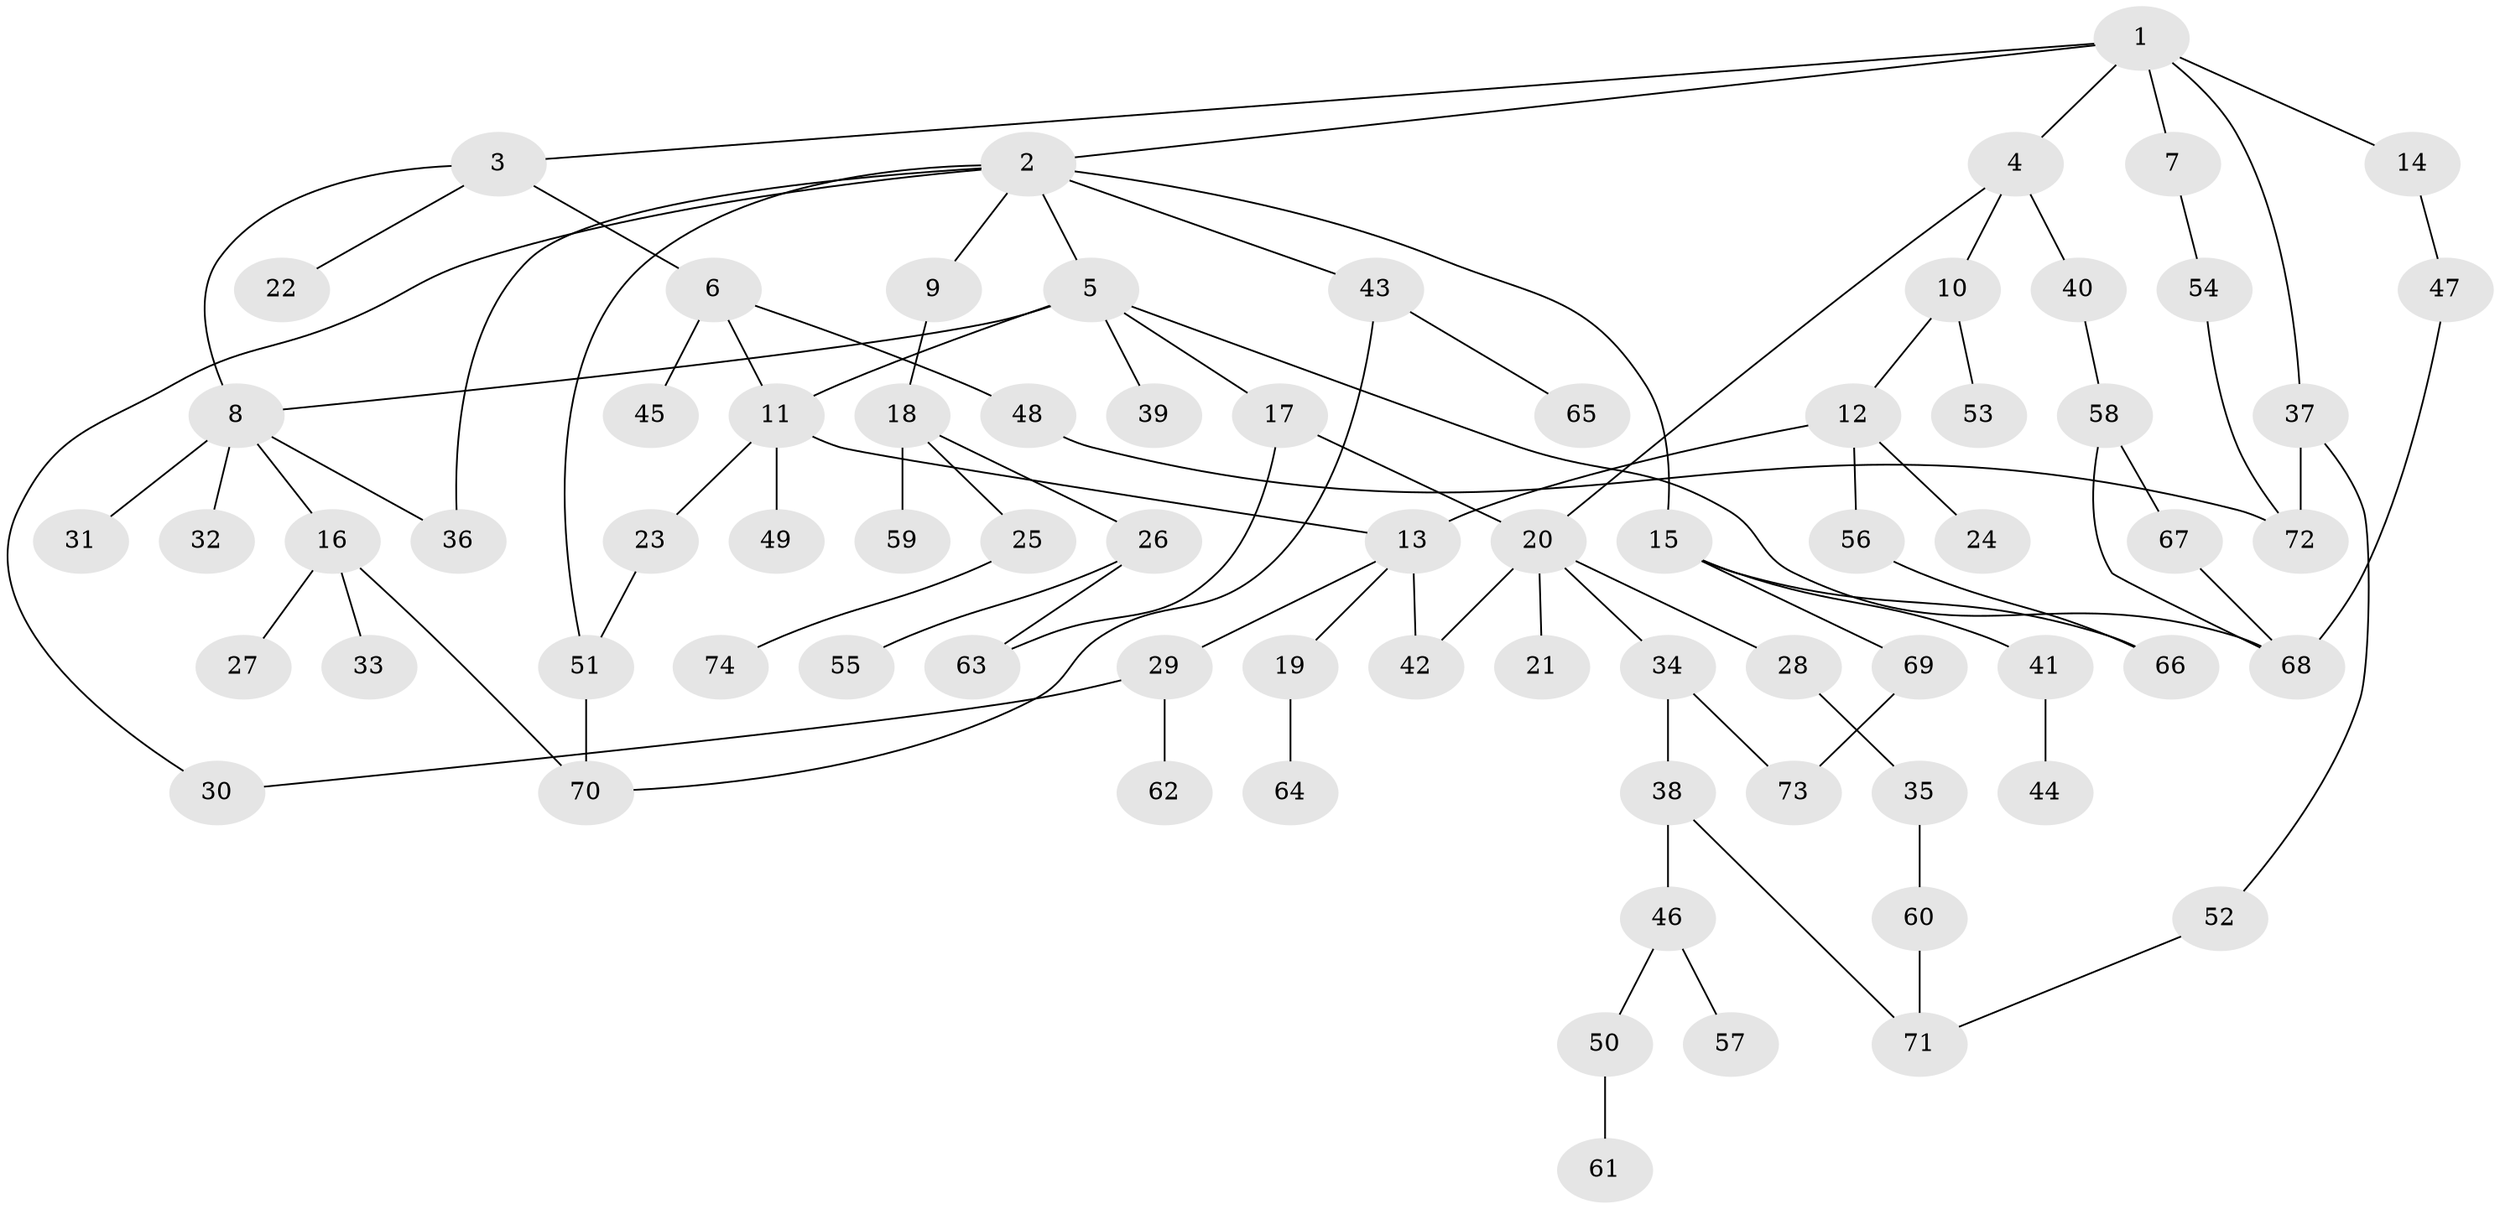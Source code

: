 // Generated by graph-tools (version 1.1) at 2025/10/02/27/25 16:10:51]
// undirected, 74 vertices, 93 edges
graph export_dot {
graph [start="1"]
  node [color=gray90,style=filled];
  1;
  2;
  3;
  4;
  5;
  6;
  7;
  8;
  9;
  10;
  11;
  12;
  13;
  14;
  15;
  16;
  17;
  18;
  19;
  20;
  21;
  22;
  23;
  24;
  25;
  26;
  27;
  28;
  29;
  30;
  31;
  32;
  33;
  34;
  35;
  36;
  37;
  38;
  39;
  40;
  41;
  42;
  43;
  44;
  45;
  46;
  47;
  48;
  49;
  50;
  51;
  52;
  53;
  54;
  55;
  56;
  57;
  58;
  59;
  60;
  61;
  62;
  63;
  64;
  65;
  66;
  67;
  68;
  69;
  70;
  71;
  72;
  73;
  74;
  1 -- 2;
  1 -- 3;
  1 -- 4;
  1 -- 7;
  1 -- 14;
  1 -- 37;
  2 -- 5;
  2 -- 9;
  2 -- 15;
  2 -- 30;
  2 -- 43;
  2 -- 36;
  2 -- 51;
  3 -- 6;
  3 -- 8;
  3 -- 22;
  4 -- 10;
  4 -- 20;
  4 -- 40;
  5 -- 11;
  5 -- 17;
  5 -- 39;
  5 -- 8;
  5 -- 68;
  6 -- 45;
  6 -- 48;
  6 -- 11;
  7 -- 54;
  8 -- 16;
  8 -- 31;
  8 -- 32;
  8 -- 36;
  9 -- 18;
  10 -- 12;
  10 -- 53;
  11 -- 23;
  11 -- 49;
  11 -- 13;
  12 -- 13;
  12 -- 24;
  12 -- 56;
  13 -- 19;
  13 -- 29;
  13 -- 42;
  14 -- 47;
  15 -- 41;
  15 -- 69;
  15 -- 66;
  16 -- 27;
  16 -- 33;
  16 -- 70;
  17 -- 63;
  17 -- 20;
  18 -- 25;
  18 -- 26;
  18 -- 59;
  19 -- 64;
  20 -- 21;
  20 -- 28;
  20 -- 34;
  20 -- 42;
  23 -- 51;
  25 -- 74;
  26 -- 55;
  26 -- 63;
  28 -- 35;
  29 -- 62;
  29 -- 30;
  34 -- 38;
  34 -- 73;
  35 -- 60;
  37 -- 52;
  37 -- 72;
  38 -- 46;
  38 -- 71;
  40 -- 58;
  41 -- 44;
  43 -- 65;
  43 -- 70;
  46 -- 50;
  46 -- 57;
  47 -- 68;
  48 -- 72;
  50 -- 61;
  51 -- 70;
  52 -- 71;
  54 -- 72;
  56 -- 66;
  58 -- 67;
  58 -- 68;
  60 -- 71;
  67 -- 68;
  69 -- 73;
}
